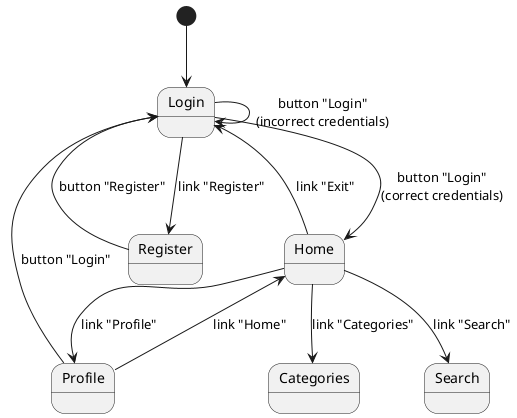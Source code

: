 @startuml

[*] --> Login

Login --> Home : button "Login"\n(correct credentials)
Login --> Login : button "Login"\n(incorrect credentials)
Login --> Register : link "Register"

Register --> Login : button "Register"

Home --> Profile : link "Profile"
Home --> Login : link "Exit"
Home --> Search : link "Search"
Home --> Categories : link "Categories"

Profile --> Home : link "Home"
Profile --> Login : button "Login"

@enduml